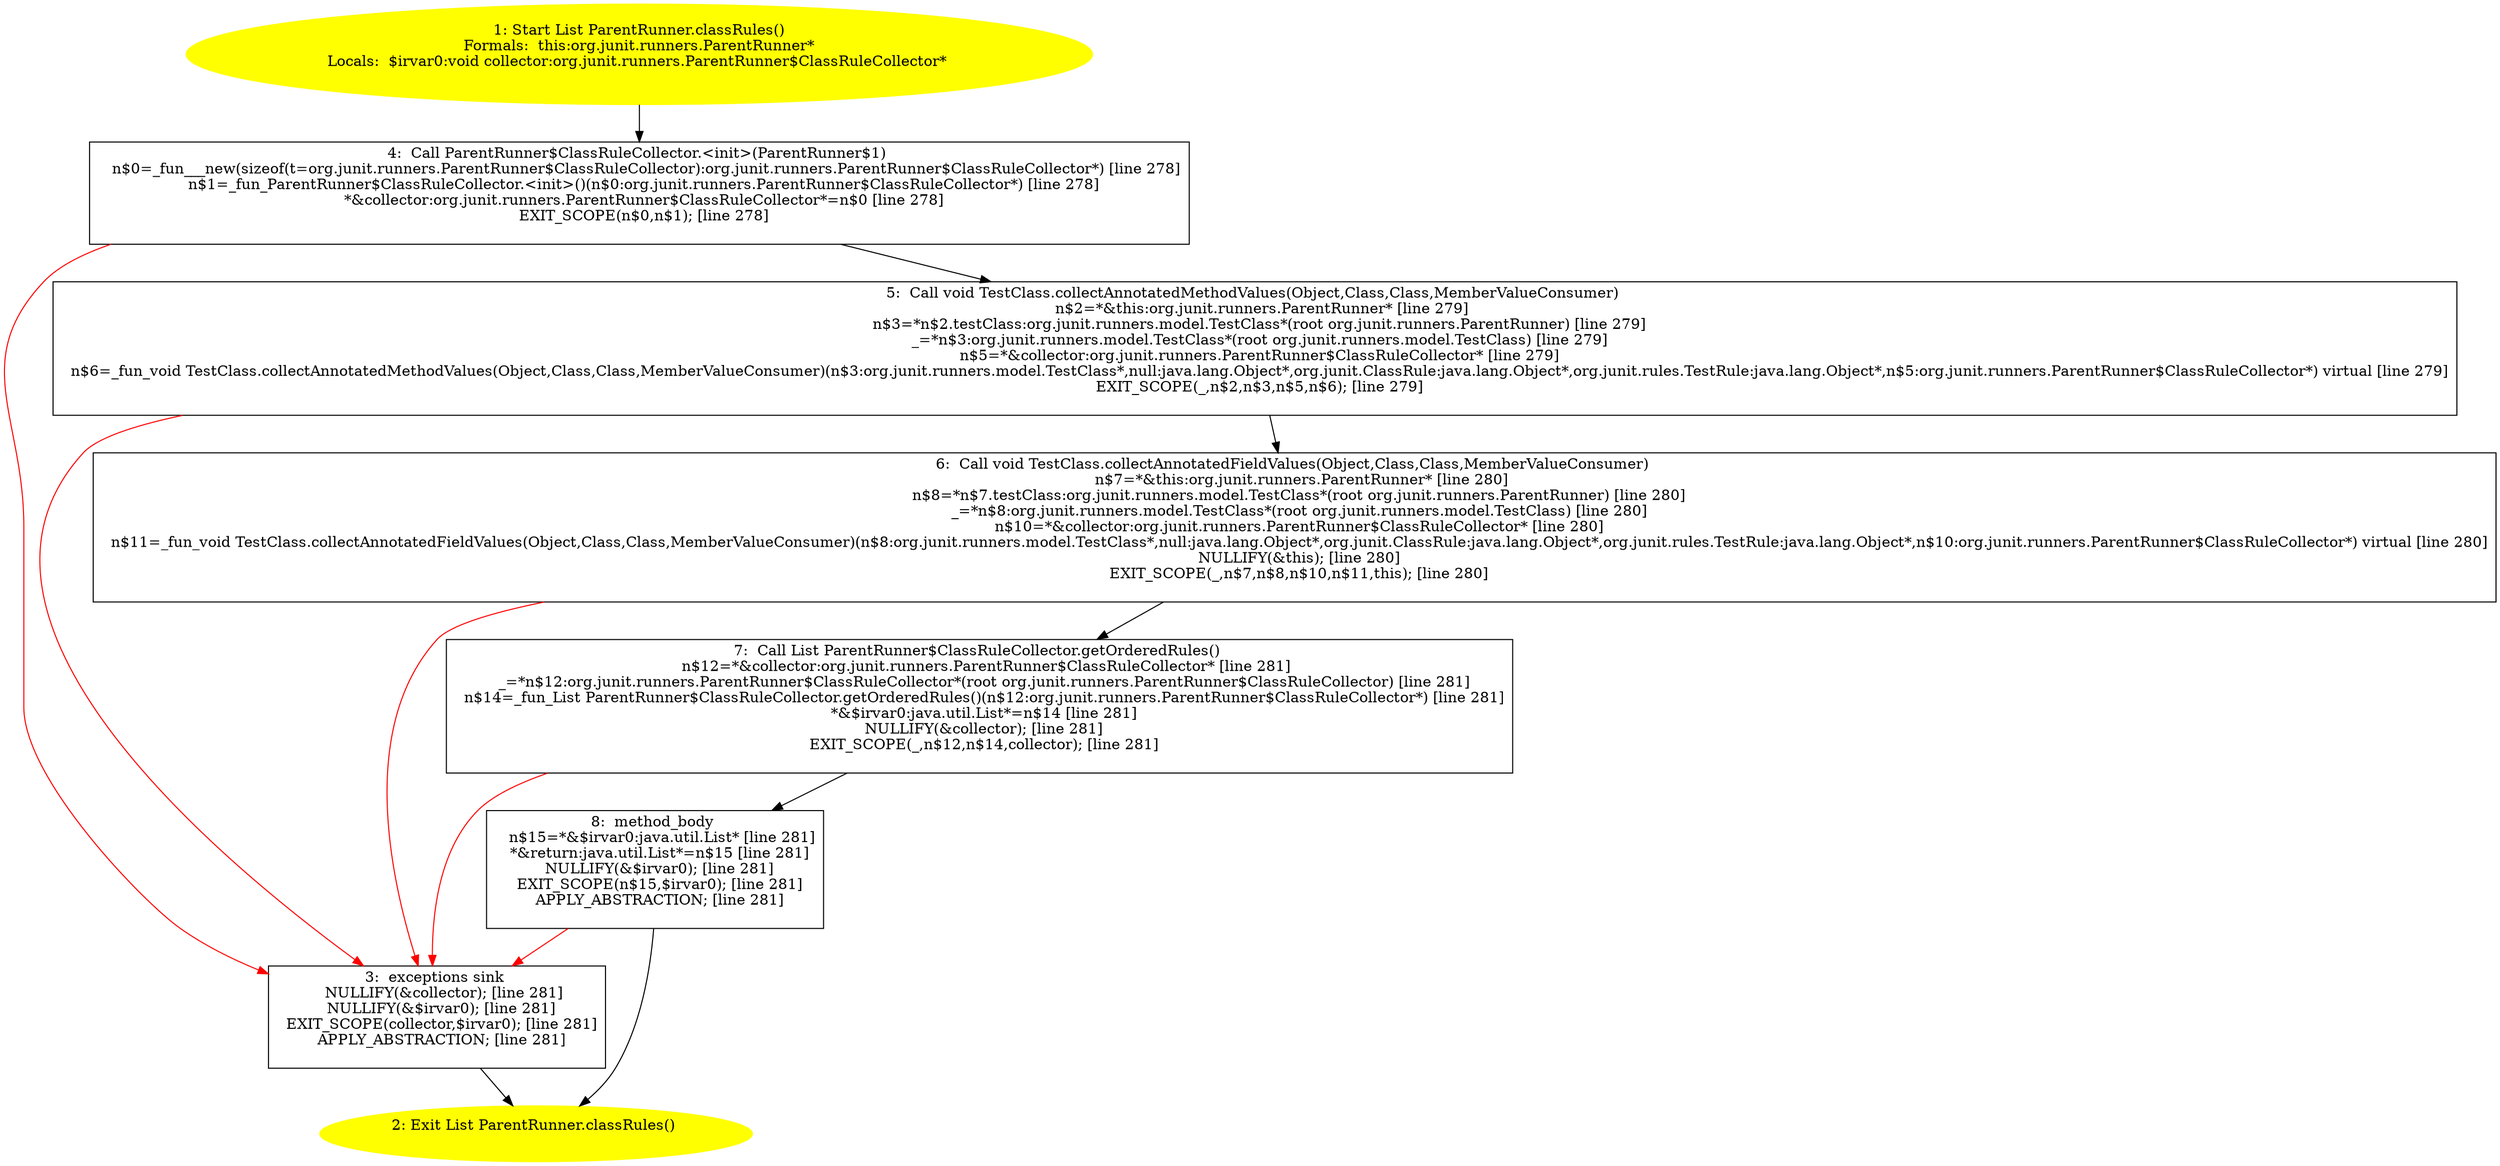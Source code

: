 /* @generated */
digraph cfg {
"org.junit.runners.ParentRunner.classRules():java.util.List.b43846ae3292ab87af9e9e0175247882_1" [label="1: Start List ParentRunner.classRules()\nFormals:  this:org.junit.runners.ParentRunner*\nLocals:  $irvar0:void collector:org.junit.runners.ParentRunner$ClassRuleCollector* \n  " color=yellow style=filled]
	

	 "org.junit.runners.ParentRunner.classRules():java.util.List.b43846ae3292ab87af9e9e0175247882_1" -> "org.junit.runners.ParentRunner.classRules():java.util.List.b43846ae3292ab87af9e9e0175247882_4" ;
"org.junit.runners.ParentRunner.classRules():java.util.List.b43846ae3292ab87af9e9e0175247882_2" [label="2: Exit List ParentRunner.classRules() \n  " color=yellow style=filled]
	

"org.junit.runners.ParentRunner.classRules():java.util.List.b43846ae3292ab87af9e9e0175247882_3" [label="3:  exceptions sink \n   NULLIFY(&collector); [line 281]\n  NULLIFY(&$irvar0); [line 281]\n  EXIT_SCOPE(collector,$irvar0); [line 281]\n  APPLY_ABSTRACTION; [line 281]\n " shape="box"]
	

	 "org.junit.runners.ParentRunner.classRules():java.util.List.b43846ae3292ab87af9e9e0175247882_3" -> "org.junit.runners.ParentRunner.classRules():java.util.List.b43846ae3292ab87af9e9e0175247882_2" ;
"org.junit.runners.ParentRunner.classRules():java.util.List.b43846ae3292ab87af9e9e0175247882_4" [label="4:  Call ParentRunner$ClassRuleCollector.<init>(ParentRunner$1) \n   n$0=_fun___new(sizeof(t=org.junit.runners.ParentRunner$ClassRuleCollector):org.junit.runners.ParentRunner$ClassRuleCollector*) [line 278]\n  n$1=_fun_ParentRunner$ClassRuleCollector.<init>()(n$0:org.junit.runners.ParentRunner$ClassRuleCollector*) [line 278]\n  *&collector:org.junit.runners.ParentRunner$ClassRuleCollector*=n$0 [line 278]\n  EXIT_SCOPE(n$0,n$1); [line 278]\n " shape="box"]
	

	 "org.junit.runners.ParentRunner.classRules():java.util.List.b43846ae3292ab87af9e9e0175247882_4" -> "org.junit.runners.ParentRunner.classRules():java.util.List.b43846ae3292ab87af9e9e0175247882_5" ;
	 "org.junit.runners.ParentRunner.classRules():java.util.List.b43846ae3292ab87af9e9e0175247882_4" -> "org.junit.runners.ParentRunner.classRules():java.util.List.b43846ae3292ab87af9e9e0175247882_3" [color="red" ];
"org.junit.runners.ParentRunner.classRules():java.util.List.b43846ae3292ab87af9e9e0175247882_5" [label="5:  Call void TestClass.collectAnnotatedMethodValues(Object,Class,Class,MemberValueConsumer) \n   n$2=*&this:org.junit.runners.ParentRunner* [line 279]\n  n$3=*n$2.testClass:org.junit.runners.model.TestClass*(root org.junit.runners.ParentRunner) [line 279]\n  _=*n$3:org.junit.runners.model.TestClass*(root org.junit.runners.model.TestClass) [line 279]\n  n$5=*&collector:org.junit.runners.ParentRunner$ClassRuleCollector* [line 279]\n  n$6=_fun_void TestClass.collectAnnotatedMethodValues(Object,Class,Class,MemberValueConsumer)(n$3:org.junit.runners.model.TestClass*,null:java.lang.Object*,org.junit.ClassRule:java.lang.Object*,org.junit.rules.TestRule:java.lang.Object*,n$5:org.junit.runners.ParentRunner$ClassRuleCollector*) virtual [line 279]\n  EXIT_SCOPE(_,n$2,n$3,n$5,n$6); [line 279]\n " shape="box"]
	

	 "org.junit.runners.ParentRunner.classRules():java.util.List.b43846ae3292ab87af9e9e0175247882_5" -> "org.junit.runners.ParentRunner.classRules():java.util.List.b43846ae3292ab87af9e9e0175247882_6" ;
	 "org.junit.runners.ParentRunner.classRules():java.util.List.b43846ae3292ab87af9e9e0175247882_5" -> "org.junit.runners.ParentRunner.classRules():java.util.List.b43846ae3292ab87af9e9e0175247882_3" [color="red" ];
"org.junit.runners.ParentRunner.classRules():java.util.List.b43846ae3292ab87af9e9e0175247882_6" [label="6:  Call void TestClass.collectAnnotatedFieldValues(Object,Class,Class,MemberValueConsumer) \n   n$7=*&this:org.junit.runners.ParentRunner* [line 280]\n  n$8=*n$7.testClass:org.junit.runners.model.TestClass*(root org.junit.runners.ParentRunner) [line 280]\n  _=*n$8:org.junit.runners.model.TestClass*(root org.junit.runners.model.TestClass) [line 280]\n  n$10=*&collector:org.junit.runners.ParentRunner$ClassRuleCollector* [line 280]\n  n$11=_fun_void TestClass.collectAnnotatedFieldValues(Object,Class,Class,MemberValueConsumer)(n$8:org.junit.runners.model.TestClass*,null:java.lang.Object*,org.junit.ClassRule:java.lang.Object*,org.junit.rules.TestRule:java.lang.Object*,n$10:org.junit.runners.ParentRunner$ClassRuleCollector*) virtual [line 280]\n  NULLIFY(&this); [line 280]\n  EXIT_SCOPE(_,n$7,n$8,n$10,n$11,this); [line 280]\n " shape="box"]
	

	 "org.junit.runners.ParentRunner.classRules():java.util.List.b43846ae3292ab87af9e9e0175247882_6" -> "org.junit.runners.ParentRunner.classRules():java.util.List.b43846ae3292ab87af9e9e0175247882_7" ;
	 "org.junit.runners.ParentRunner.classRules():java.util.List.b43846ae3292ab87af9e9e0175247882_6" -> "org.junit.runners.ParentRunner.classRules():java.util.List.b43846ae3292ab87af9e9e0175247882_3" [color="red" ];
"org.junit.runners.ParentRunner.classRules():java.util.List.b43846ae3292ab87af9e9e0175247882_7" [label="7:  Call List ParentRunner$ClassRuleCollector.getOrderedRules() \n   n$12=*&collector:org.junit.runners.ParentRunner$ClassRuleCollector* [line 281]\n  _=*n$12:org.junit.runners.ParentRunner$ClassRuleCollector*(root org.junit.runners.ParentRunner$ClassRuleCollector) [line 281]\n  n$14=_fun_List ParentRunner$ClassRuleCollector.getOrderedRules()(n$12:org.junit.runners.ParentRunner$ClassRuleCollector*) [line 281]\n  *&$irvar0:java.util.List*=n$14 [line 281]\n  NULLIFY(&collector); [line 281]\n  EXIT_SCOPE(_,n$12,n$14,collector); [line 281]\n " shape="box"]
	

	 "org.junit.runners.ParentRunner.classRules():java.util.List.b43846ae3292ab87af9e9e0175247882_7" -> "org.junit.runners.ParentRunner.classRules():java.util.List.b43846ae3292ab87af9e9e0175247882_8" ;
	 "org.junit.runners.ParentRunner.classRules():java.util.List.b43846ae3292ab87af9e9e0175247882_7" -> "org.junit.runners.ParentRunner.classRules():java.util.List.b43846ae3292ab87af9e9e0175247882_3" [color="red" ];
"org.junit.runners.ParentRunner.classRules():java.util.List.b43846ae3292ab87af9e9e0175247882_8" [label="8:  method_body \n   n$15=*&$irvar0:java.util.List* [line 281]\n  *&return:java.util.List*=n$15 [line 281]\n  NULLIFY(&$irvar0); [line 281]\n  EXIT_SCOPE(n$15,$irvar0); [line 281]\n  APPLY_ABSTRACTION; [line 281]\n " shape="box"]
	

	 "org.junit.runners.ParentRunner.classRules():java.util.List.b43846ae3292ab87af9e9e0175247882_8" -> "org.junit.runners.ParentRunner.classRules():java.util.List.b43846ae3292ab87af9e9e0175247882_2" ;
	 "org.junit.runners.ParentRunner.classRules():java.util.List.b43846ae3292ab87af9e9e0175247882_8" -> "org.junit.runners.ParentRunner.classRules():java.util.List.b43846ae3292ab87af9e9e0175247882_3" [color="red" ];
}

